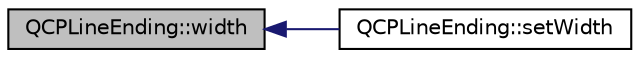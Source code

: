digraph "QCPLineEnding::width"
{
  edge [fontname="Helvetica",fontsize="10",labelfontname="Helvetica",labelfontsize="10"];
  node [fontname="Helvetica",fontsize="10",shape=record];
  rankdir="LR";
  Node57 [label="QCPLineEnding::width",height=0.2,width=0.4,color="black", fillcolor="grey75", style="filled", fontcolor="black"];
  Node57 -> Node58 [dir="back",color="midnightblue",fontsize="10",style="solid",fontname="Helvetica"];
  Node58 [label="QCPLineEnding::setWidth",height=0.2,width=0.4,color="black", fillcolor="white", style="filled",URL="$de/d41/class_q_c_p_line_ending.html#a26dc020ea985a72cc25881ce2115e34e"];
}
